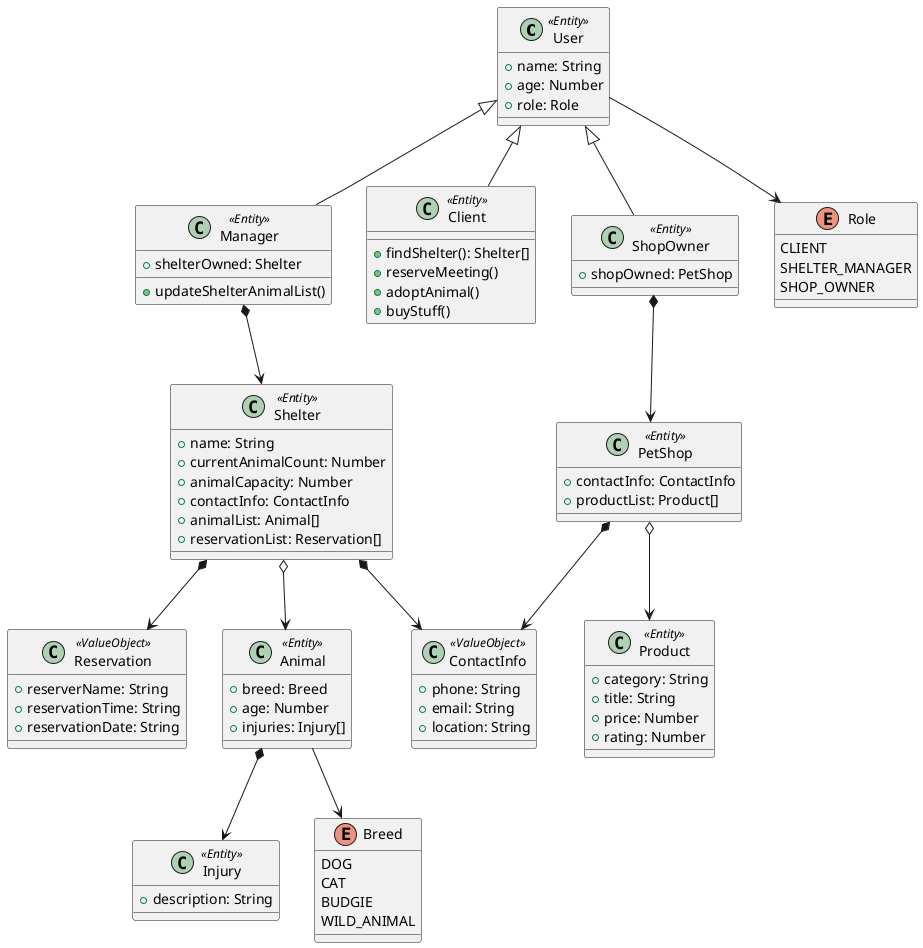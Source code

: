 @startuml shelter-project

class User <<Entity>> {
    + name: String
    + age: Number
    + role: Role
}

class Manager <<Entity>> {
    + shelterOwned: Shelter
    + updateShelterAnimalList()
}

class Client <<Entity>> {
    + findShelter(): Shelter[]
    + reserveMeeting()
    + adoptAnimal()
    + buyStuff()
}

class ShopOwner <<Entity>> {
    + shopOwned: PetShop
}

enum Role {
    CLIENT
    SHELTER_MANAGER
    SHOP_OWNER
}

class Shelter <<Entity>> {
    + name: String
    + currentAnimalCount: Number
    + animalCapacity: Number
    + contactInfo: ContactInfo
    + animalList: Animal[]
    + reservationList: Reservation[]
}

class Reservation <<ValueObject>> {
    + reserverName: String
    + reservationTime: String
    + reservationDate: String
}

class ContactInfo <<ValueObject>> {
    + phone: String
    + email: String
    + location: String
}

class Animal <<Entity>> {
    + breed: Breed
    + age: Number
    + injuries: Injury[]
}

class Injury <<Entity>> {
    + description: String
}

enum Breed {
    DOG
    CAT
    BUDGIE
    WILD_ANIMAL
}

class PetShop <<Entity>> {
    + contactInfo: ContactInfo
    + productList: Product[]
}

class Product <<Entity>> {
    + category: String
    + title: String
    + price: Number
    + rating: Number
}

User --> Role
Client -up-|> User
ShopOwner -up-|> User
ShopOwner *--> PetShop
PetShop *--> ContactInfo
PetShop o--> Product
Manager -up-|> User
Manager *--> Shelter
Shelter *--> ContactInfo
Shelter *--> Reservation
Shelter o--> Animal
Animal --> Breed
Animal *--> Injury



@enduml